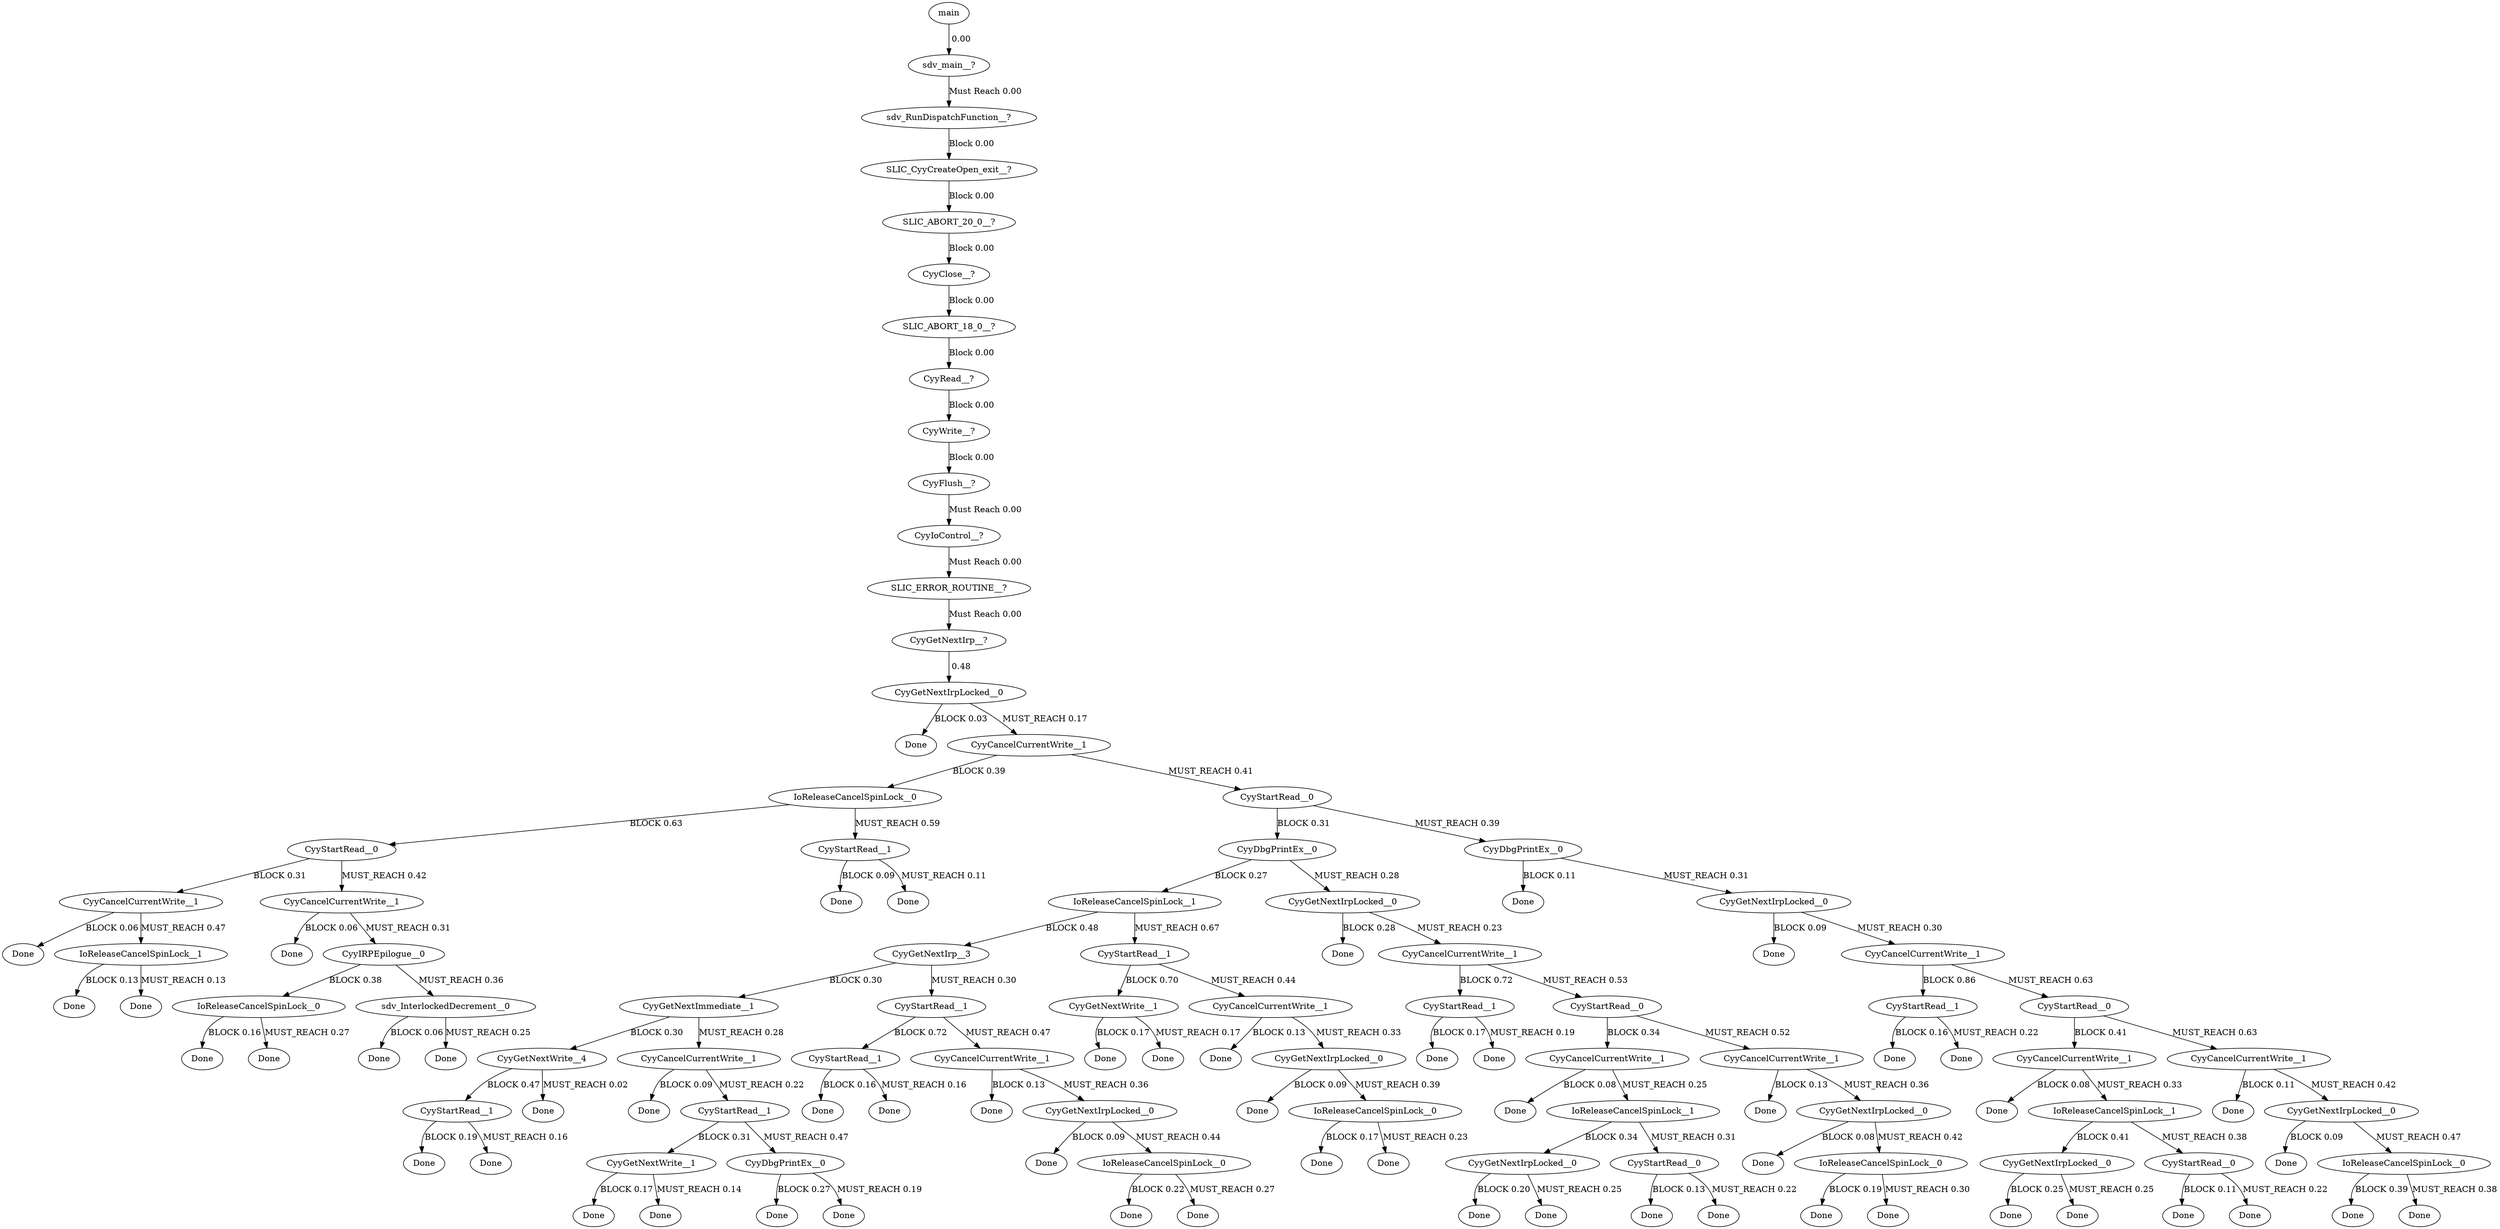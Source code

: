 digraph TG {
0 [label="main"]
1 [label="sdv_main__?"]
2 [label="sdv_RunDispatchFunction__?"]
3 [label="SLIC_CyyCreateOpen_exit__?"]
4 [label="SLIC_ABORT_20_0__?"]
5 [label="CyyClose__?"]
6 [label="SLIC_ABORT_18_0__?"]
7 [label="CyyRead__?"]
8 [label="CyyWrite__?"]
9 [label="CyyFlush__?"]
10 [label="CyyIoControl__?"]
11 [label="SLIC_ERROR_ROUTINE__?"]
12 [label="CyyGetNextIrp__?"]
13 [label="CyyGetNextIrpLocked__0"]
14 [label="Done"]
15 [label="CyyCancelCurrentWrite__1"]
16 [label="IoReleaseCancelSpinLock__0"]
17 [label="CyyStartRead__0"]
18 [label="CyyCancelCurrentWrite__1"]
19 [label="Done"]
20 [label="IoReleaseCancelSpinLock__1"]
21 [label="Done"]
22 [label="Done"]
23 [label="CyyCancelCurrentWrite__1"]
24 [label="Done"]
25 [label="CyyIRPEpilogue__0"]
26 [label="IoReleaseCancelSpinLock__0"]
27 [label="Done"]
28 [label="Done"]
29 [label="sdv_InterlockedDecrement__0"]
30 [label="Done"]
31 [label="Done"]
32 [label="CyyStartRead__1"]
33 [label="Done"]
34 [label="Done"]
35 [label="CyyStartRead__0"]
36 [label="CyyDbgPrintEx__0"]
37 [label="IoReleaseCancelSpinLock__1"]
38 [label="CyyGetNextIrp__3"]
39 [label="CyyGetNextImmediate__1"]
40 [label="CyyGetNextWrite__4"]
41 [label="CyyStartRead__1"]
42 [label="Done"]
43 [label="Done"]
44 [label="Done"]
45 [label="CyyCancelCurrentWrite__1"]
46 [label="Done"]
47 [label="CyyStartRead__1"]
48 [label="CyyGetNextWrite__1"]
49 [label="Done"]
50 [label="Done"]
51 [label="CyyDbgPrintEx__0"]
52 [label="Done"]
53 [label="Done"]
54 [label="CyyStartRead__1"]
55 [label="CyyStartRead__1"]
56 [label="Done"]
57 [label="Done"]
58 [label="CyyCancelCurrentWrite__1"]
59 [label="Done"]
60 [label="CyyGetNextIrpLocked__0"]
61 [label="Done"]
62 [label="IoReleaseCancelSpinLock__0"]
63 [label="Done"]
64 [label="Done"]
65 [label="CyyStartRead__1"]
66 [label="CyyGetNextWrite__1"]
67 [label="Done"]
68 [label="Done"]
69 [label="CyyCancelCurrentWrite__1"]
70 [label="Done"]
71 [label="CyyGetNextIrpLocked__0"]
72 [label="Done"]
73 [label="IoReleaseCancelSpinLock__0"]
74 [label="Done"]
75 [label="Done"]
76 [label="CyyGetNextIrpLocked__0"]
77 [label="Done"]
78 [label="CyyCancelCurrentWrite__1"]
79 [label="CyyStartRead__1"]
80 [label="Done"]
81 [label="Done"]
82 [label="CyyStartRead__0"]
83 [label="CyyCancelCurrentWrite__1"]
84 [label="Done"]
85 [label="IoReleaseCancelSpinLock__1"]
86 [label="CyyGetNextIrpLocked__0"]
87 [label="Done"]
88 [label="Done"]
89 [label="CyyStartRead__0"]
90 [label="Done"]
91 [label="Done"]
92 [label="CyyCancelCurrentWrite__1"]
93 [label="Done"]
94 [label="CyyGetNextIrpLocked__0"]
95 [label="Done"]
96 [label="IoReleaseCancelSpinLock__0"]
97 [label="Done"]
98 [label="Done"]
99 [label="CyyDbgPrintEx__0"]
100 [label="Done"]
101 [label="CyyGetNextIrpLocked__0"]
102 [label="Done"]
103 [label="CyyCancelCurrentWrite__1"]
104 [label="CyyStartRead__1"]
105 [label="Done"]
106 [label="Done"]
107 [label="CyyStartRead__0"]
108 [label="CyyCancelCurrentWrite__1"]
109 [label="Done"]
110 [label="IoReleaseCancelSpinLock__1"]
111 [label="CyyGetNextIrpLocked__0"]
112 [label="Done"]
113 [label="Done"]
114 [label="CyyStartRead__0"]
115 [label="Done"]
116 [label="Done"]
117 [label="CyyCancelCurrentWrite__1"]
118 [label="Done"]
119 [label="CyyGetNextIrpLocked__0"]
120 [label="Done"]
121 [label="IoReleaseCancelSpinLock__0"]
122 [label="Done"]
123 [label="Done"]
0 -> 1 [label=" 0.00"]
1 -> 2 [label="Must Reach 0.00"]
2 -> 3 [label="Block 0.00"]
3 -> 4 [label="Block 0.00"]
4 -> 5 [label="Block 0.00"]
5 -> 6 [label="Block 0.00"]
6 -> 7 [label="Block 0.00"]
7 -> 8 [label="Block 0.00"]
8 -> 9 [label="Block 0.00"]
9 -> 10 [label="Must Reach 0.00"]
10 -> 11 [label="Must Reach 0.00"]
11 -> 12 [label="Must Reach 0.00"]
12 -> 13 [label=" 0.48"]
13 -> 14 [label="BLOCK 0.03"]
13 -> 15 [label="MUST_REACH 0.17"]
15 -> 16 [label="BLOCK 0.39"]
15 -> 35 [label="MUST_REACH 0.41"]
16 -> 17 [label="BLOCK 0.63"]
16 -> 32 [label="MUST_REACH 0.59"]
17 -> 18 [label="BLOCK 0.31"]
17 -> 23 [label="MUST_REACH 0.42"]
18 -> 19 [label="BLOCK 0.06"]
18 -> 20 [label="MUST_REACH 0.47"]
20 -> 21 [label="BLOCK 0.13"]
20 -> 22 [label="MUST_REACH 0.13"]
23 -> 24 [label="BLOCK 0.06"]
23 -> 25 [label="MUST_REACH 0.31"]
25 -> 26 [label="BLOCK 0.38"]
25 -> 29 [label="MUST_REACH 0.36"]
26 -> 27 [label="BLOCK 0.16"]
26 -> 28 [label="MUST_REACH 0.27"]
29 -> 30 [label="BLOCK 0.06"]
29 -> 31 [label="MUST_REACH 0.25"]
32 -> 33 [label="BLOCK 0.09"]
32 -> 34 [label="MUST_REACH 0.11"]
35 -> 36 [label="BLOCK 0.31"]
35 -> 99 [label="MUST_REACH 0.39"]
36 -> 37 [label="BLOCK 0.27"]
36 -> 76 [label="MUST_REACH 0.28"]
37 -> 38 [label="BLOCK 0.48"]
37 -> 65 [label="MUST_REACH 0.67"]
38 -> 39 [label="BLOCK 0.30"]
38 -> 54 [label="MUST_REACH 0.30"]
39 -> 40 [label="BLOCK 0.30"]
39 -> 45 [label="MUST_REACH 0.28"]
40 -> 41 [label="BLOCK 0.47"]
40 -> 44 [label="MUST_REACH 0.02"]
41 -> 42 [label="BLOCK 0.19"]
41 -> 43 [label="MUST_REACH 0.16"]
45 -> 46 [label="BLOCK 0.09"]
45 -> 47 [label="MUST_REACH 0.22"]
47 -> 48 [label="BLOCK 0.31"]
47 -> 51 [label="MUST_REACH 0.47"]
48 -> 49 [label="BLOCK 0.17"]
48 -> 50 [label="MUST_REACH 0.14"]
51 -> 52 [label="BLOCK 0.27"]
51 -> 53 [label="MUST_REACH 0.19"]
54 -> 55 [label="BLOCK 0.72"]
54 -> 58 [label="MUST_REACH 0.47"]
55 -> 56 [label="BLOCK 0.16"]
55 -> 57 [label="MUST_REACH 0.16"]
58 -> 59 [label="BLOCK 0.13"]
58 -> 60 [label="MUST_REACH 0.36"]
60 -> 61 [label="BLOCK 0.09"]
60 -> 62 [label="MUST_REACH 0.44"]
62 -> 63 [label="BLOCK 0.22"]
62 -> 64 [label="MUST_REACH 0.27"]
65 -> 66 [label="BLOCK 0.70"]
65 -> 69 [label="MUST_REACH 0.44"]
66 -> 67 [label="BLOCK 0.17"]
66 -> 68 [label="MUST_REACH 0.17"]
69 -> 70 [label="BLOCK 0.13"]
69 -> 71 [label="MUST_REACH 0.33"]
71 -> 72 [label="BLOCK 0.09"]
71 -> 73 [label="MUST_REACH 0.39"]
73 -> 74 [label="BLOCK 0.17"]
73 -> 75 [label="MUST_REACH 0.23"]
76 -> 77 [label="BLOCK 0.28"]
76 -> 78 [label="MUST_REACH 0.23"]
78 -> 79 [label="BLOCK 0.72"]
78 -> 82 [label="MUST_REACH 0.53"]
79 -> 80 [label="BLOCK 0.17"]
79 -> 81 [label="MUST_REACH 0.19"]
82 -> 83 [label="BLOCK 0.34"]
82 -> 92 [label="MUST_REACH 0.52"]
83 -> 84 [label="BLOCK 0.08"]
83 -> 85 [label="MUST_REACH 0.25"]
85 -> 86 [label="BLOCK 0.34"]
85 -> 89 [label="MUST_REACH 0.31"]
86 -> 87 [label="BLOCK 0.20"]
86 -> 88 [label="MUST_REACH 0.25"]
89 -> 90 [label="BLOCK 0.13"]
89 -> 91 [label="MUST_REACH 0.22"]
92 -> 93 [label="BLOCK 0.13"]
92 -> 94 [label="MUST_REACH 0.36"]
94 -> 95 [label="BLOCK 0.08"]
94 -> 96 [label="MUST_REACH 0.42"]
96 -> 97 [label="BLOCK 0.19"]
96 -> 98 [label="MUST_REACH 0.30"]
99 -> 100 [label="BLOCK 0.11"]
99 -> 101 [label="MUST_REACH 0.31"]
101 -> 102 [label="BLOCK 0.09"]
101 -> 103 [label="MUST_REACH 0.30"]
103 -> 104 [label="BLOCK 0.86"]
103 -> 107 [label="MUST_REACH 0.63"]
104 -> 105 [label="BLOCK 0.16"]
104 -> 106 [label="MUST_REACH 0.22"]
107 -> 108 [label="BLOCK 0.41"]
107 -> 117 [label="MUST_REACH 0.63"]
108 -> 109 [label="BLOCK 0.08"]
108 -> 110 [label="MUST_REACH 0.33"]
110 -> 111 [label="BLOCK 0.41"]
110 -> 114 [label="MUST_REACH 0.38"]
111 -> 112 [label="BLOCK 0.25"]
111 -> 113 [label="MUST_REACH 0.25"]
114 -> 115 [label="BLOCK 0.11"]
114 -> 116 [label="MUST_REACH 0.22"]
117 -> 118 [label="BLOCK 0.11"]
117 -> 119 [label="MUST_REACH 0.42"]
119 -> 120 [label="BLOCK 0.09"]
119 -> 121 [label="MUST_REACH 0.47"]
121 -> 122 [label="BLOCK 0.39"]
121 -> 123 [label="MUST_REACH 0.38"]
}
